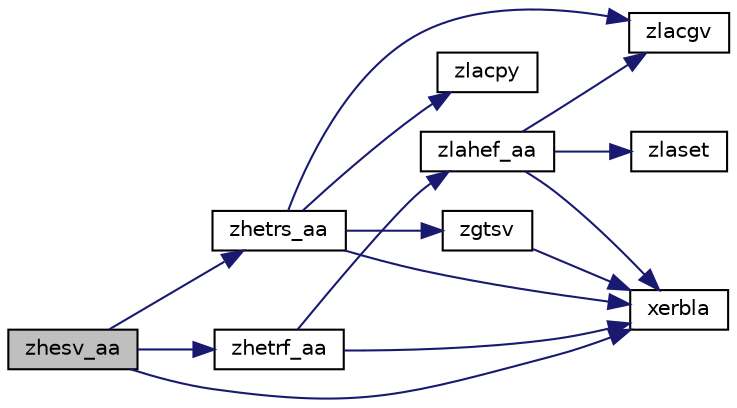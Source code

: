 digraph "zhesv_aa"
{
 // LATEX_PDF_SIZE
  edge [fontname="Helvetica",fontsize="10",labelfontname="Helvetica",labelfontsize="10"];
  node [fontname="Helvetica",fontsize="10",shape=record];
  rankdir="LR";
  Node1 [label="zhesv_aa",height=0.2,width=0.4,color="black", fillcolor="grey75", style="filled", fontcolor="black",tooltip="ZHESV_AA computes the solution to system of linear equations A * X = B for HE matrices"];
  Node1 -> Node2 [color="midnightblue",fontsize="10",style="solid",fontname="Helvetica"];
  Node2 [label="xerbla",height=0.2,width=0.4,color="black", fillcolor="white", style="filled",URL="$xerbla_8f.html#a377ee61015baf8dea7770b3a404b1c07",tooltip="XERBLA"];
  Node1 -> Node3 [color="midnightblue",fontsize="10",style="solid",fontname="Helvetica"];
  Node3 [label="zhetrf_aa",height=0.2,width=0.4,color="black", fillcolor="white", style="filled",URL="$zhetrf__aa_8f.html#a6c833af5e199340a802848f1ec5a33f8",tooltip="ZHETRF_AA"];
  Node3 -> Node2 [color="midnightblue",fontsize="10",style="solid",fontname="Helvetica"];
  Node3 -> Node4 [color="midnightblue",fontsize="10",style="solid",fontname="Helvetica"];
  Node4 [label="zlahef_aa",height=0.2,width=0.4,color="black", fillcolor="white", style="filled",URL="$zlahef__aa_8f.html#ad432e33a1ea37b4b204e54314db4eb34",tooltip="ZLAHEF_AA"];
  Node4 -> Node2 [color="midnightblue",fontsize="10",style="solid",fontname="Helvetica"];
  Node4 -> Node5 [color="midnightblue",fontsize="10",style="solid",fontname="Helvetica"];
  Node5 [label="zlacgv",height=0.2,width=0.4,color="black", fillcolor="white", style="filled",URL="$zlacgv_8f.html#ad2595ab7c6b89e1ff2e9d05542431719",tooltip="ZLACGV conjugates a complex vector."];
  Node4 -> Node6 [color="midnightblue",fontsize="10",style="solid",fontname="Helvetica"];
  Node6 [label="zlaset",height=0.2,width=0.4,color="black", fillcolor="white", style="filled",URL="$zlaset_8f.html#aa4389d0e0e031c70c351acf7dbad6a85",tooltip="ZLASET initializes the off-diagonal elements and the diagonal elements of a matrix to given values."];
  Node1 -> Node7 [color="midnightblue",fontsize="10",style="solid",fontname="Helvetica"];
  Node7 [label="zhetrs_aa",height=0.2,width=0.4,color="black", fillcolor="white", style="filled",URL="$zhetrs__aa_8f.html#a8f43b5a78f0c0cf4b414f827ab74d372",tooltip="ZHETRS_AA"];
  Node7 -> Node2 [color="midnightblue",fontsize="10",style="solid",fontname="Helvetica"];
  Node7 -> Node8 [color="midnightblue",fontsize="10",style="solid",fontname="Helvetica"];
  Node8 [label="zgtsv",height=0.2,width=0.4,color="black", fillcolor="white", style="filled",URL="$zgtsv_8f.html#afa718af2b9ce6eca26d8dd1cbfc3cedf",tooltip="ZGTSV computes the solution to system of linear equations A * X = B for GT matrices"];
  Node8 -> Node2 [color="midnightblue",fontsize="10",style="solid",fontname="Helvetica"];
  Node7 -> Node5 [color="midnightblue",fontsize="10",style="solid",fontname="Helvetica"];
  Node7 -> Node9 [color="midnightblue",fontsize="10",style="solid",fontname="Helvetica"];
  Node9 [label="zlacpy",height=0.2,width=0.4,color="black", fillcolor="white", style="filled",URL="$zlacpy_8f.html#a519ff79bf915433651747242f22078fb",tooltip="ZLACPY copies all or part of one two-dimensional array to another."];
}
